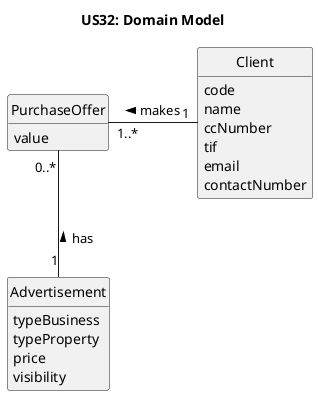 @startuml
'https://plantuml.com/class-diagram
hide circle
skinparam classAttributeIconSize 0
hide methods

title US32: Domain Model

class Client {
  code
  name
  ccNumber
  tif
  email
  contactNumber
}

class Advertisement {
  typeBusiness
  typeProperty
  price
  visibility
}

class PurchaseOffer {
  value
}

Client "1" -left- "1..*" PurchaseOffer : makes >
PurchaseOffer "0..*" -down- "1" Advertisement: has <

@enduml